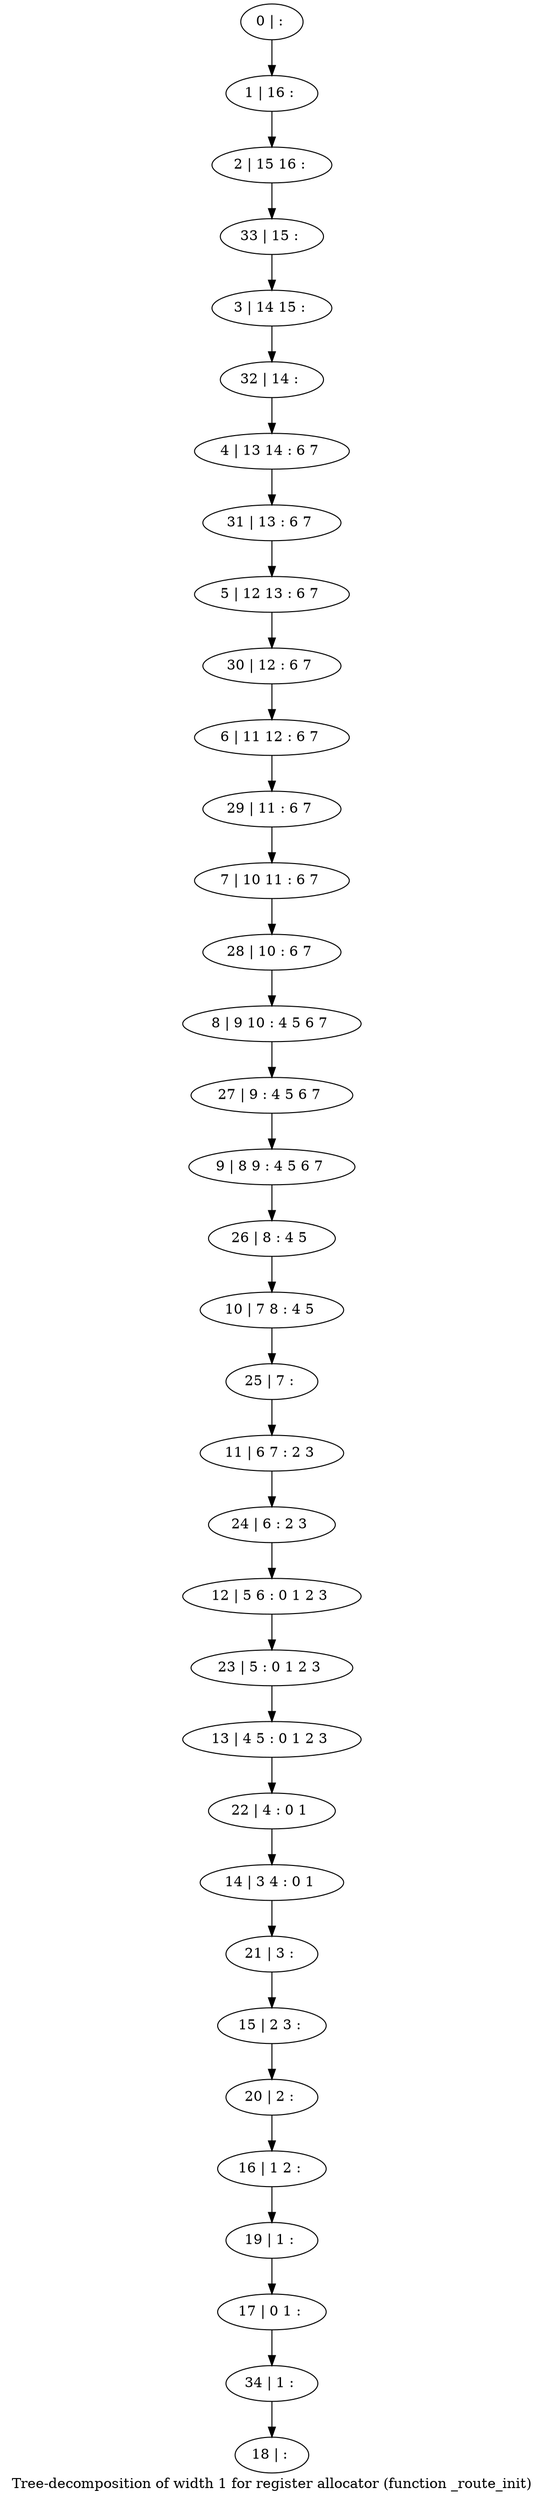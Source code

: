 digraph G {
graph [label="Tree-decomposition of width 1 for register allocator (function _route_init)"]
0[label="0 | : "];
1[label="1 | 16 : "];
2[label="2 | 15 16 : "];
3[label="3 | 14 15 : "];
4[label="4 | 13 14 : 6 7 "];
5[label="5 | 12 13 : 6 7 "];
6[label="6 | 11 12 : 6 7 "];
7[label="7 | 10 11 : 6 7 "];
8[label="8 | 9 10 : 4 5 6 7 "];
9[label="9 | 8 9 : 4 5 6 7 "];
10[label="10 | 7 8 : 4 5 "];
11[label="11 | 6 7 : 2 3 "];
12[label="12 | 5 6 : 0 1 2 3 "];
13[label="13 | 4 5 : 0 1 2 3 "];
14[label="14 | 3 4 : 0 1 "];
15[label="15 | 2 3 : "];
16[label="16 | 1 2 : "];
17[label="17 | 0 1 : "];
18[label="18 | : "];
19[label="19 | 1 : "];
20[label="20 | 2 : "];
21[label="21 | 3 : "];
22[label="22 | 4 : 0 1 "];
23[label="23 | 5 : 0 1 2 3 "];
24[label="24 | 6 : 2 3 "];
25[label="25 | 7 : "];
26[label="26 | 8 : 4 5 "];
27[label="27 | 9 : 4 5 6 7 "];
28[label="28 | 10 : 6 7 "];
29[label="29 | 11 : 6 7 "];
30[label="30 | 12 : 6 7 "];
31[label="31 | 13 : 6 7 "];
32[label="32 | 14 : "];
33[label="33 | 15 : "];
34[label="34 | 1 : "];
0->1 ;
1->2 ;
19->17 ;
16->19 ;
20->16 ;
15->20 ;
21->15 ;
14->21 ;
22->14 ;
13->22 ;
23->13 ;
12->23 ;
24->12 ;
11->24 ;
25->11 ;
10->25 ;
26->10 ;
9->26 ;
27->9 ;
8->27 ;
28->8 ;
7->28 ;
29->7 ;
6->29 ;
30->6 ;
5->30 ;
31->5 ;
4->31 ;
32->4 ;
3->32 ;
33->3 ;
2->33 ;
34->18 ;
17->34 ;
}
